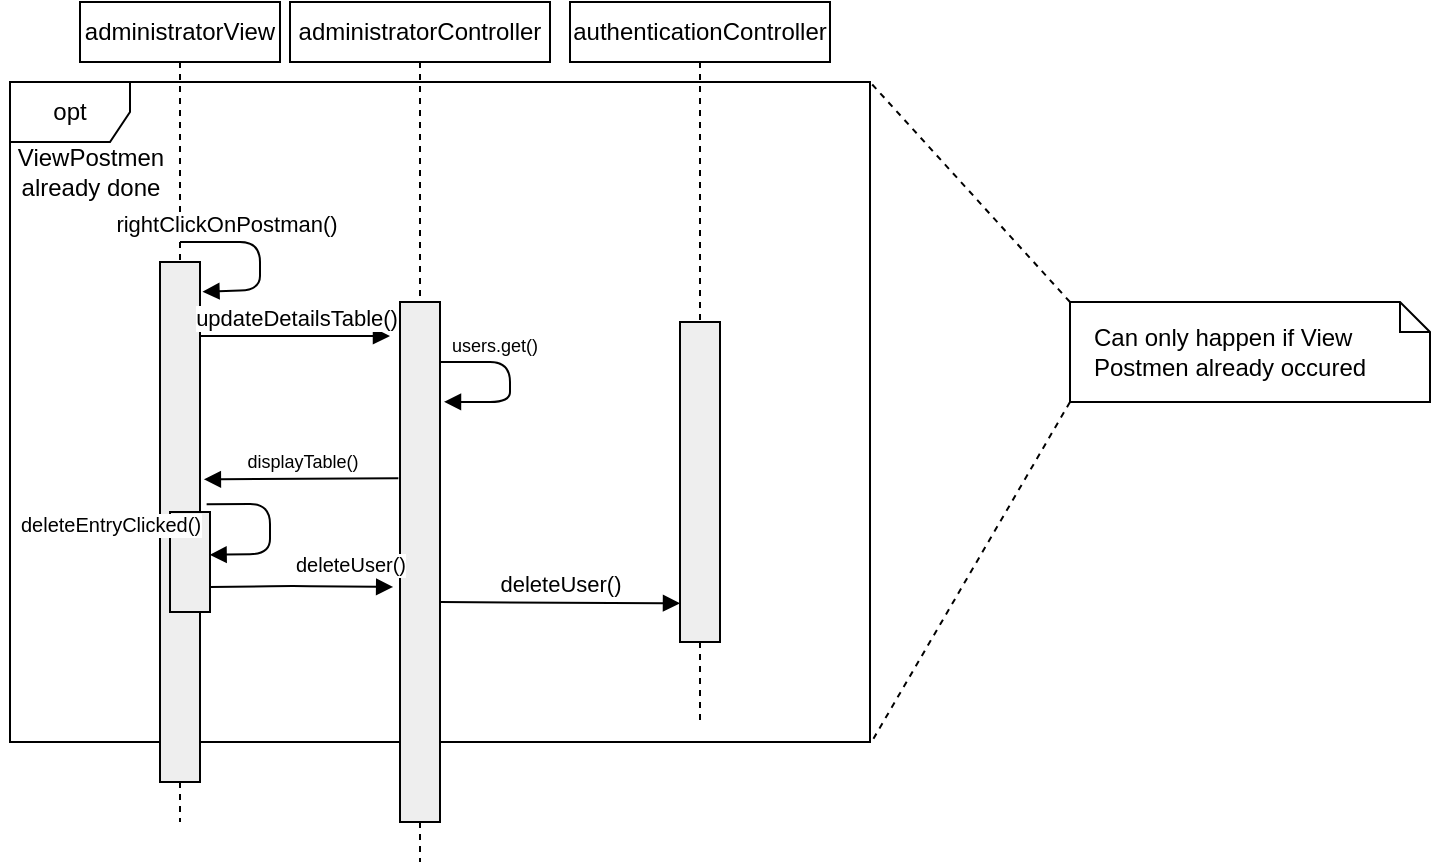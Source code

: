 <mxfile version="12.9.6" type="device"><diagram id="jlmEHatR7OFTjcvyFHJQ" name="Page-1"><mxGraphModel dx="1422" dy="745" grid="1" gridSize="10" guides="1" tooltips="1" connect="1" arrows="1" fold="1" page="1" pageScale="1" pageWidth="850" pageHeight="1100" math="0" shadow="0"><root><mxCell id="0"/><mxCell id="1" parent="0"/><mxCell id="cDq5pWqvTfIauhXgTIVe-5" value="opt" style="shape=umlFrame;whiteSpace=wrap;html=1;" parent="1" vertex="1"><mxGeometry x="20" y="90" width="430" height="330" as="geometry"/></mxCell><mxCell id="Qi8HrF6mY_pfpNBTO8mW-2" value="authenticationController" style="shape=rect;html=1;whiteSpace=wrap;align=center;" parent="1" vertex="1"><mxGeometry x="300" y="50" width="130" height="30" as="geometry"/></mxCell><mxCell id="Qi8HrF6mY_pfpNBTO8mW-6" value="administratorView" style="shape=rect;html=1;whiteSpace=wrap;align=center;" parent="1" vertex="1"><mxGeometry x="55" y="50" width="100" height="30" as="geometry"/></mxCell><mxCell id="Qi8HrF6mY_pfpNBTO8mW-7" value="" style="edgeStyle=none;html=1;dashed=1;endArrow=none;" parent="1" source="Qi8HrF6mY_pfpNBTO8mW-6" target="Qi8HrF6mY_pfpNBTO8mW-8" edge="1"><mxGeometry relative="1" as="geometry"/></mxCell><mxCell id="Qi8HrF6mY_pfpNBTO8mW-8" value="" style="shape=rect;html=1;fillColor=#eeeeee;" parent="1" vertex="1"><mxGeometry x="95" y="180" width="20" height="260" as="geometry"/></mxCell><mxCell id="Qi8HrF6mY_pfpNBTO8mW-11" value="" style="shape=rect;html=1;fillColor=#eeeeee;" parent="1" vertex="1"><mxGeometry x="355" y="210" width="20" height="160" as="geometry"/></mxCell><mxCell id="Qi8HrF6mY_pfpNBTO8mW-12" value="" style="edgeStyle=none;html=1;dashed=1;endArrow=none;align=center;verticalAlign=bottom;exitX=0.5;exitY=1;" parent="1" source="Qi8HrF6mY_pfpNBTO8mW-2" target="Qi8HrF6mY_pfpNBTO8mW-11" edge="1"><mxGeometry x="1" relative="1" as="geometry"><mxPoint x="365" y="440" as="targetPoint"/><mxPoint x="365" y="80" as="sourcePoint"/></mxGeometry></mxCell><mxCell id="Qi8HrF6mY_pfpNBTO8mW-21" value="rightClickOnPostman()" style="html=1;verticalAlign=bottom;endArrow=block;entryX=1.062;entryY=0.057;entryDx=0;entryDy=0;entryPerimeter=0;" parent="1" target="Qi8HrF6mY_pfpNBTO8mW-8" edge="1"><mxGeometry x="-0.509" width="80" relative="1" as="geometry"><mxPoint x="105" y="170" as="sourcePoint"/><mxPoint x="114" y="259" as="targetPoint"/><Array as="points"><mxPoint x="145" y="170"/><mxPoint x="145" y="194"/></Array><mxPoint as="offset"/></mxGeometry></mxCell><mxCell id="Qi8HrF6mY_pfpNBTO8mW-36" value="administratorController" style="shape=rect;html=1;whiteSpace=wrap;align=center;" parent="1" vertex="1"><mxGeometry x="160" y="50" width="130" height="30" as="geometry"/></mxCell><mxCell id="Qi8HrF6mY_pfpNBTO8mW-37" value="" style="edgeStyle=none;html=1;dashed=1;endArrow=none;" parent="1" source="Qi8HrF6mY_pfpNBTO8mW-48" edge="1"><mxGeometry relative="1" as="geometry"><mxPoint x="225" y="480" as="targetPoint"/></mxGeometry></mxCell><mxCell id="Qi8HrF6mY_pfpNBTO8mW-47" value="updateDetailsTable()" style="html=1;verticalAlign=bottom;endArrow=block;" parent="1" edge="1"><mxGeometry width="80" relative="1" as="geometry"><mxPoint x="115" y="217" as="sourcePoint"/><mxPoint x="210" y="217" as="targetPoint"/></mxGeometry></mxCell><mxCell id="Qi8HrF6mY_pfpNBTO8mW-48" value="" style="shape=rect;html=1;fillColor=#eeeeee;" parent="1" vertex="1"><mxGeometry x="215" y="200" width="20" height="260" as="geometry"/></mxCell><mxCell id="Qi8HrF6mY_pfpNBTO8mW-49" value="" style="edgeStyle=none;html=1;dashed=1;endArrow=none;" parent="1" source="Qi8HrF6mY_pfpNBTO8mW-36" target="Qi8HrF6mY_pfpNBTO8mW-48" edge="1"><mxGeometry relative="1" as="geometry"><mxPoint x="225" y="80" as="sourcePoint"/><mxPoint x="225" y="520" as="targetPoint"/></mxGeometry></mxCell><mxCell id="Qi8HrF6mY_pfpNBTO8mW-53" value="users.get()" style="html=1;verticalAlign=bottom;endArrow=block;fontSize=9;entryX=1.1;entryY=0.192;entryDx=0;entryDy=0;entryPerimeter=0;" parent="1" target="Qi8HrF6mY_pfpNBTO8mW-48" edge="1"><mxGeometry x="-0.402" width="80" relative="1" as="geometry"><mxPoint x="235" y="230" as="sourcePoint"/><mxPoint x="351" y="230" as="targetPoint"/><mxPoint as="offset"/><Array as="points"><mxPoint x="270" y="230"/><mxPoint x="270" y="250"/></Array></mxGeometry></mxCell><mxCell id="Qi8HrF6mY_pfpNBTO8mW-61" value="displayTable()" style="html=1;verticalAlign=bottom;endArrow=block;fontSize=9;exitX=-0.041;exitY=0.339;exitDx=0;exitDy=0;entryX=1.097;entryY=0.418;entryDx=0;entryDy=0;entryPerimeter=0;exitPerimeter=0;" parent="1" source="Qi8HrF6mY_pfpNBTO8mW-48" target="Qi8HrF6mY_pfpNBTO8mW-8" edge="1"><mxGeometry width="80" relative="1" as="geometry"><mxPoint x="140" y="510" as="sourcePoint"/><mxPoint x="120" y="313" as="targetPoint"/></mxGeometry></mxCell><mxCell id="cDq5pWqvTfIauhXgTIVe-6" value="&lt;span style=&quot;text-align: left ; white-space: normal&quot;&gt;ViewPostmen&lt;/span&gt;&lt;br&gt;already done" style="text;html=1;align=center;verticalAlign=middle;resizable=0;points=[];autosize=1;" parent="1" vertex="1"><mxGeometry x="15" y="120" width="90" height="30" as="geometry"/></mxCell><mxCell id="cDq5pWqvTfIauhXgTIVe-7" value="Can only happen if View Postmen already occured" style="shape=note;size=15;align=left;spacingLeft=10;html=1;whiteSpace=wrap;" parent="1" vertex="1"><mxGeometry x="550" y="200" width="180" height="50" as="geometry"/></mxCell><mxCell id="cDq5pWqvTfIauhXgTIVe-8" value="" style="edgeStyle=none;endArrow=none;exitX=0;exitY=1;dashed=1;html=1;entryX=1.004;entryY=0.995;entryDx=0;entryDy=0;entryPerimeter=0;exitDx=0;exitDy=0;exitPerimeter=0;" parent="1" source="cDq5pWqvTfIauhXgTIVe-7" target="cDq5pWqvTfIauhXgTIVe-5" edge="1"><mxGeometry x="1" relative="1" as="geometry"><mxPoint x="740" y="170" as="targetPoint"/></mxGeometry></mxCell><mxCell id="cDq5pWqvTfIauhXgTIVe-9" value="" style="edgeStyle=none;endArrow=none;exitX=0;exitY=0;dashed=1;html=1;entryX=1;entryY=0;entryDx=0;entryDy=0;entryPerimeter=0;exitDx=0;exitDy=0;exitPerimeter=0;" parent="1" source="cDq5pWqvTfIauhXgTIVe-7" target="cDq5pWqvTfIauhXgTIVe-5" edge="1"><mxGeometry x="1" relative="1" as="geometry"><mxPoint x="900" y="170" as="targetPoint"/></mxGeometry></mxCell><mxCell id="cDq5pWqvTfIauhXgTIVe-13" value="" style="endArrow=none;dashed=1;html=1;fontSize=9;exitX=0.5;exitY=1;exitDx=0;exitDy=0;" parent="1" source="Qi8HrF6mY_pfpNBTO8mW-8" edge="1"><mxGeometry width="50" height="50" relative="1" as="geometry"><mxPoint x="105" y="420" as="sourcePoint"/><mxPoint x="105" y="460" as="targetPoint"/></mxGeometry></mxCell><mxCell id="cDq5pWqvTfIauhXgTIVe-25" value="" style="edgeStyle=none;html=1;dashed=1;endArrow=none;align=center;verticalAlign=bottom;exitX=0.5;exitY=1;" parent="1" source="Qi8HrF6mY_pfpNBTO8mW-11" edge="1"><mxGeometry x="1" relative="1" as="geometry"><mxPoint x="365" y="410" as="targetPoint"/><mxPoint x="365" y="320" as="sourcePoint"/></mxGeometry></mxCell><mxCell id="cDq5pWqvTfIauhXgTIVe-32" value="" style="shape=rect;html=1;fillColor=#eeeeee;" parent="1" vertex="1"><mxGeometry x="100" y="305" width="20" height="50" as="geometry"/></mxCell><mxCell id="cDq5pWqvTfIauhXgTIVe-33" value="deleteEntryClicked()" style="html=1;verticalAlign=bottom;endArrow=block;exitX=1.166;exitY=0.466;exitDx=0;exitDy=0;exitPerimeter=0;entryX=0.99;entryY=0.428;entryDx=0;entryDy=0;entryPerimeter=0;fontSize=10;" parent="1" source="Qi8HrF6mY_pfpNBTO8mW-8" target="cDq5pWqvTfIauhXgTIVe-32" edge="1"><mxGeometry x="1" y="-50" width="80" relative="1" as="geometry"><mxPoint x="330" y="350" as="sourcePoint"/><mxPoint x="410" y="350" as="targetPoint"/><Array as="points"><mxPoint x="150" y="301"/><mxPoint x="150" y="326"/></Array><mxPoint x="-49" y="44" as="offset"/></mxGeometry></mxCell><mxCell id="cDq5pWqvTfIauhXgTIVe-34" value="deleteUser()" style="html=1;verticalAlign=bottom;endArrow=block;exitX=1;exitY=0.75;exitDx=0;exitDy=0;entryX=-0.171;entryY=0.548;entryDx=0;entryDy=0;entryPerimeter=0;fontSize=10;" parent="1" source="cDq5pWqvTfIauhXgTIVe-32" target="Qi8HrF6mY_pfpNBTO8mW-48" edge="1"><mxGeometry x="0.528" y="2" width="80" relative="1" as="geometry"><mxPoint x="220" y="300" as="sourcePoint"/><mxPoint x="300" y="300" as="targetPoint"/><Array as="points"><mxPoint x="160" y="342"/></Array><mxPoint as="offset"/></mxGeometry></mxCell><mxCell id="cDq5pWqvTfIauhXgTIVe-35" value="deleteUser()" style="html=1;verticalAlign=bottom;endArrow=block;exitX=1;exitY=0.577;exitDx=0;exitDy=0;entryX=0;entryY=0.879;entryDx=0;entryDy=0;entryPerimeter=0;exitPerimeter=0;" parent="1" source="Qi8HrF6mY_pfpNBTO8mW-48" target="Qi8HrF6mY_pfpNBTO8mW-11" edge="1"><mxGeometry width="80" relative="1" as="geometry"><mxPoint x="130" y="352.5" as="sourcePoint"/><mxPoint x="221.58" y="352.48" as="targetPoint"/></mxGeometry></mxCell></root></mxGraphModel></diagram></mxfile>